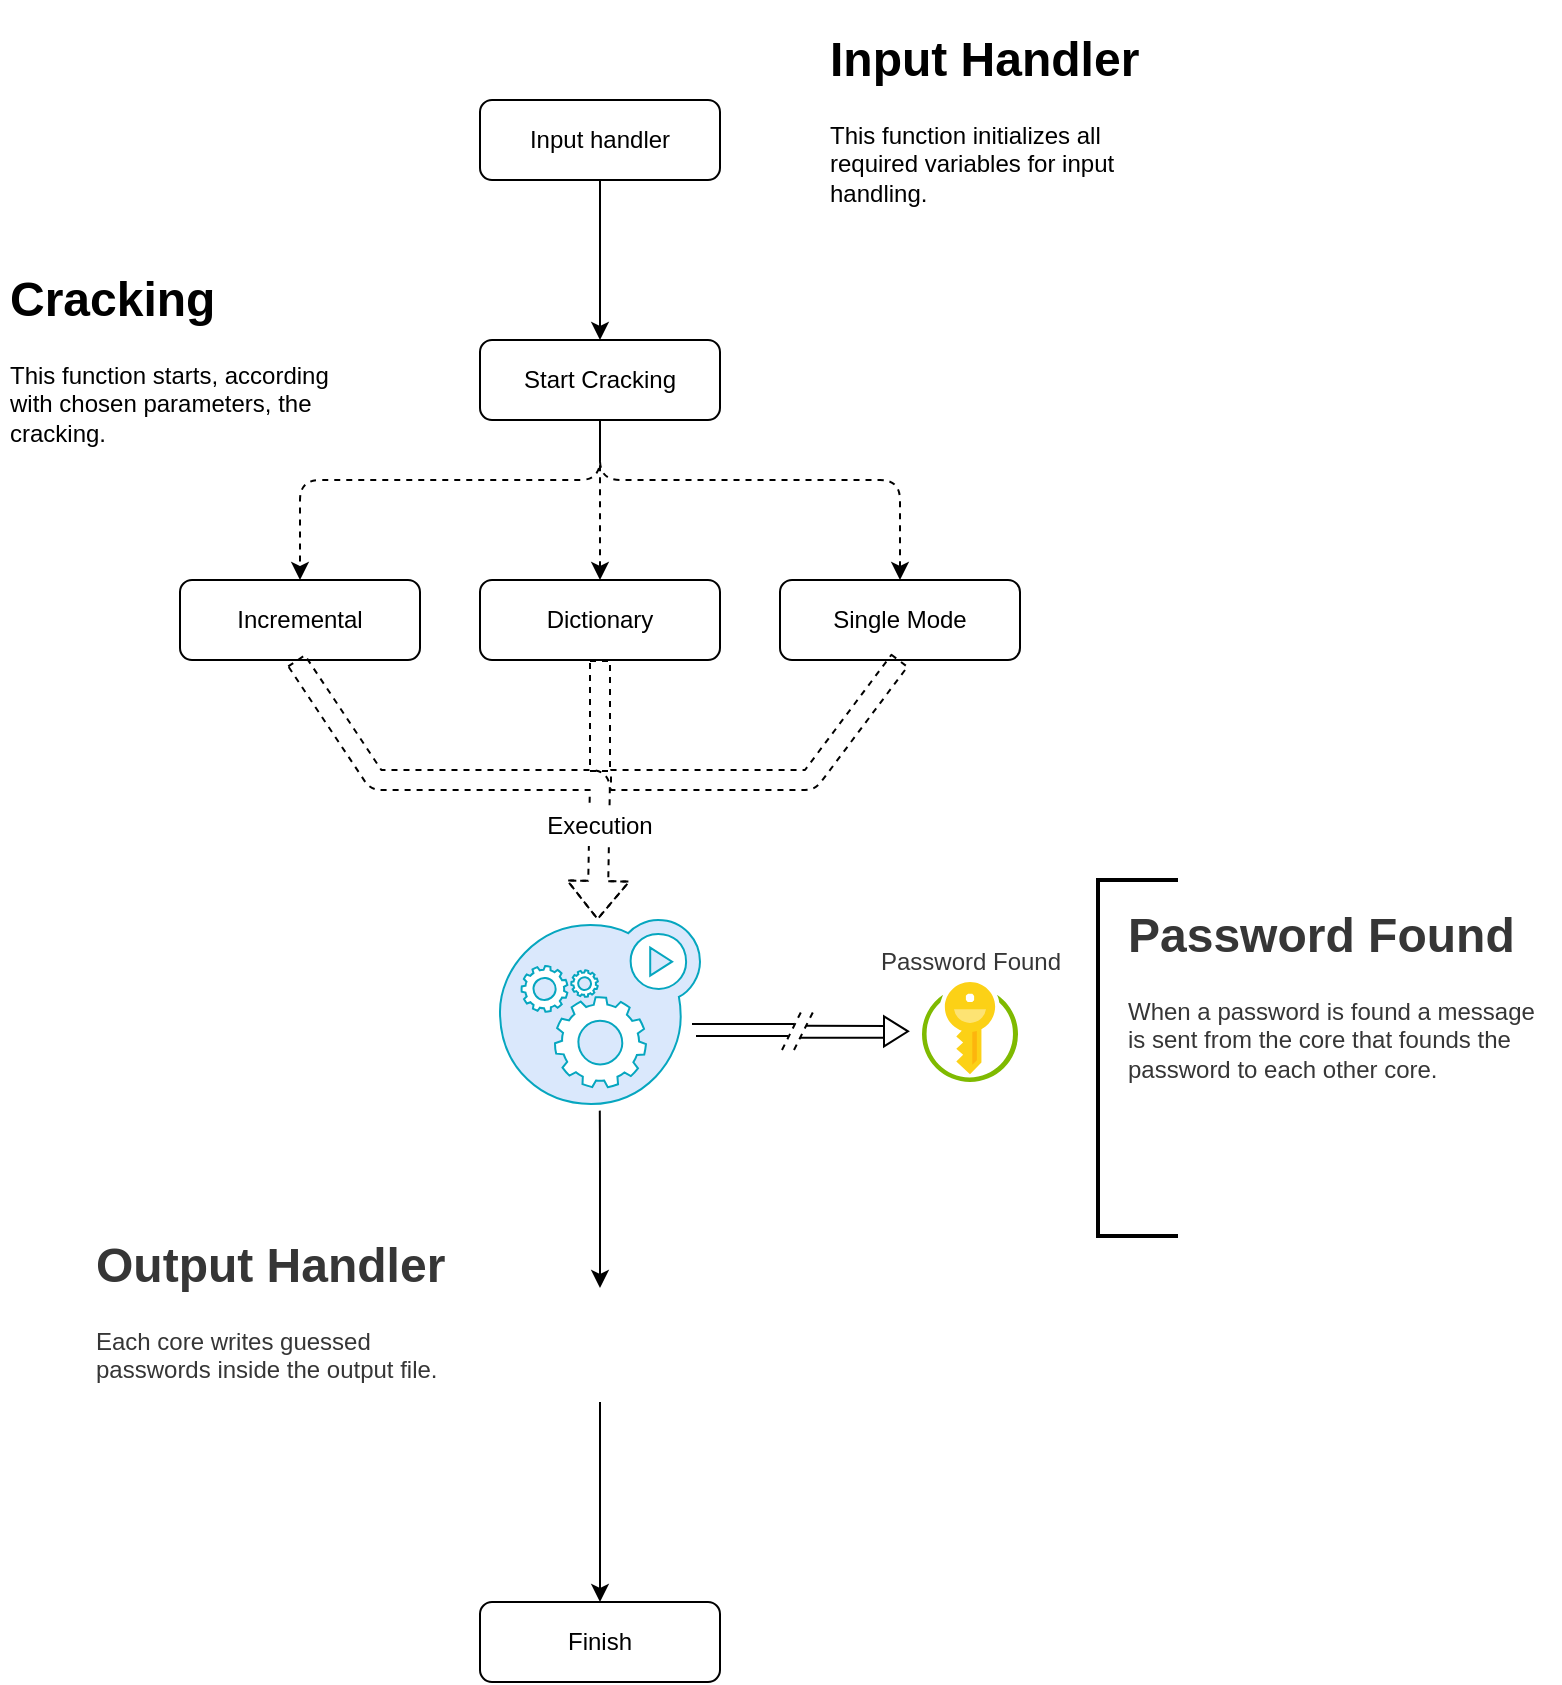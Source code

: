 <mxfile version="12.5.5" type="device"><diagram id="C5RBs43oDa-KdzZeNtuy" name="Page-1"><mxGraphModel dx="1240" dy="660" grid="0" gridSize="10" guides="1" tooltips="1" connect="1" arrows="1" fold="1" page="1" pageScale="1" pageWidth="827" pageHeight="1169" math="0" shadow="0"><root><mxCell id="WIyWlLk6GJQsqaUBKTNV-0"/><mxCell id="WIyWlLk6GJQsqaUBKTNV-1" parent="WIyWlLk6GJQsqaUBKTNV-0"/><mxCell id="0l32wVNtgGL1QZqe2w6N-3" value="" style="edgeStyle=orthogonalEdgeStyle;rounded=0;orthogonalLoop=1;jettySize=auto;html=1;" edge="1" parent="WIyWlLk6GJQsqaUBKTNV-1" source="WIyWlLk6GJQsqaUBKTNV-3" target="0l32wVNtgGL1QZqe2w6N-2"><mxGeometry relative="1" as="geometry"/></mxCell><mxCell id="WIyWlLk6GJQsqaUBKTNV-3" value="Input handler" style="rounded=1;whiteSpace=wrap;html=1;fontSize=12;glass=0;strokeWidth=1;shadow=0;" parent="WIyWlLk6GJQsqaUBKTNV-1" vertex="1"><mxGeometry x="263" y="69" width="120" height="40" as="geometry"/></mxCell><mxCell id="0l32wVNtgGL1QZqe2w6N-10" value="" style="edgeStyle=orthogonalEdgeStyle;rounded=1;comic=0;orthogonalLoop=1;jettySize=auto;html=1;shadow=0;strokeColor=#000000;dashed=1;" edge="1" parent="WIyWlLk6GJQsqaUBKTNV-1" source="0l32wVNtgGL1QZqe2w6N-2" target="0l32wVNtgGL1QZqe2w6N-9"><mxGeometry relative="1" as="geometry"><Array as="points"><mxPoint x="323" y="259"/><mxPoint x="173" y="259"/></Array></mxGeometry></mxCell><mxCell id="0l32wVNtgGL1QZqe2w6N-2" value="Start Cracking" style="rounded=1;whiteSpace=wrap;html=1;fontSize=12;glass=0;strokeWidth=1;shadow=0;" vertex="1" parent="WIyWlLk6GJQsqaUBKTNV-1"><mxGeometry x="263" y="189" width="120" height="40" as="geometry"/></mxCell><mxCell id="0l32wVNtgGL1QZqe2w6N-9" value="Incremental" style="rounded=1;whiteSpace=wrap;html=1;fontSize=12;glass=0;strokeWidth=1;shadow=0;" vertex="1" parent="WIyWlLk6GJQsqaUBKTNV-1"><mxGeometry x="113" y="309" width="120" height="40" as="geometry"/></mxCell><mxCell id="0l32wVNtgGL1QZqe2w6N-4" value="&lt;h1&gt;Input Handler&lt;/h1&gt;&lt;p&gt;This function initializes all required variables for input handling.&lt;/p&gt;" style="text;html=1;strokeColor=none;fillColor=none;spacing=5;spacingTop=-20;whiteSpace=wrap;overflow=hidden;rounded=0;" vertex="1" parent="WIyWlLk6GJQsqaUBKTNV-1"><mxGeometry x="433" y="29" width="190" height="120" as="geometry"/></mxCell><mxCell id="0l32wVNtgGL1QZqe2w6N-8" value="&lt;h1&gt;Cracking&lt;/h1&gt;&lt;p&gt;This function starts, according with chosen parameters, the cracking.&amp;nbsp;&lt;/p&gt;" style="text;html=1;strokeColor=none;fillColor=none;spacing=5;spacingTop=-20;whiteSpace=wrap;overflow=hidden;rounded=0;" vertex="1" parent="WIyWlLk6GJQsqaUBKTNV-1"><mxGeometry x="23" y="149" width="190" height="120" as="geometry"/></mxCell><mxCell id="0l32wVNtgGL1QZqe2w6N-13" style="edgeStyle=orthogonalEdgeStyle;rounded=1;comic=0;orthogonalLoop=1;jettySize=auto;html=1;exitX=0.5;exitY=0;exitDx=0;exitDy=0;entryX=0.5;entryY=1;entryDx=0;entryDy=0;shadow=0;strokeColor=#000000;endArrow=none;endFill=0;startArrow=classic;startFill=1;dashed=1;" edge="1" parent="WIyWlLk6GJQsqaUBKTNV-1" source="0l32wVNtgGL1QZqe2w6N-11" target="0l32wVNtgGL1QZqe2w6N-2"><mxGeometry relative="1" as="geometry"/></mxCell><mxCell id="0l32wVNtgGL1QZqe2w6N-11" value="Dictionary" style="rounded=1;whiteSpace=wrap;html=1;fontSize=12;glass=0;strokeWidth=1;shadow=0;" vertex="1" parent="WIyWlLk6GJQsqaUBKTNV-1"><mxGeometry x="263" y="309" width="120" height="40" as="geometry"/></mxCell><mxCell id="0l32wVNtgGL1QZqe2w6N-12" value="Single Mode" style="rounded=1;whiteSpace=wrap;html=1;fontSize=12;glass=0;strokeWidth=1;shadow=0;" vertex="1" parent="WIyWlLk6GJQsqaUBKTNV-1"><mxGeometry x="413" y="309" width="120" height="40" as="geometry"/></mxCell><mxCell id="0l32wVNtgGL1QZqe2w6N-14" style="edgeStyle=orthogonalEdgeStyle;rounded=1;comic=0;orthogonalLoop=1;jettySize=auto;html=1;exitX=0.5;exitY=0;exitDx=0;exitDy=0;entryX=0.5;entryY=1;entryDx=0;entryDy=0;shadow=0;strokeColor=#000000;endArrow=none;endFill=0;startArrow=classic;startFill=1;dashed=1;" edge="1" parent="WIyWlLk6GJQsqaUBKTNV-1" source="0l32wVNtgGL1QZqe2w6N-12" target="0l32wVNtgGL1QZqe2w6N-2"><mxGeometry relative="1" as="geometry"><mxPoint x="333" y="319" as="sourcePoint"/><mxPoint x="333" y="239" as="targetPoint"/><Array as="points"><mxPoint x="473" y="259"/><mxPoint x="323" y="259"/></Array></mxGeometry></mxCell><mxCell id="0l32wVNtgGL1QZqe2w6N-58" value="" style="edgeStyle=orthogonalEdgeStyle;rounded=1;comic=0;orthogonalLoop=1;jettySize=auto;html=1;shadow=0;startArrow=classic;startFill=1;endArrow=none;endFill=0;strokeColor=#000000;fontColor=#363636;exitX=0.5;exitY=0;exitDx=0;exitDy=0;entryX=0.499;entryY=1.036;entryDx=0;entryDy=0;entryPerimeter=0;" edge="1" parent="WIyWlLk6GJQsqaUBKTNV-1" source="0l32wVNtgGL1QZqe2w6N-53" target="0l32wVNtgGL1QZqe2w6N-18"><mxGeometry relative="1" as="geometry"><mxPoint x="323" y="626" as="sourcePoint"/><mxPoint x="247" y="597" as="targetPoint"/><Array as="points"><mxPoint x="323" y="593"/><mxPoint x="323" y="593"/></Array></mxGeometry></mxCell><mxCell id="0l32wVNtgGL1QZqe2w6N-18" value="" style="html=1;aspect=fixed;shadow=0;align=center;verticalAlign=top;shape=mxgraph.gcp2.gear_load;fillColor=#dae8fc;strokeColor=#06A6BF;" vertex="1" parent="WIyWlLk6GJQsqaUBKTNV-1"><mxGeometry x="273" y="479" width="100" height="92" as="geometry"/></mxCell><mxCell id="0l32wVNtgGL1QZqe2w6N-20" value="" style="strokeWidth=2;html=1;shape=mxgraph.flowchart.annotation_1;align=left;pointerEvents=1;fillColor=none;" vertex="1" parent="WIyWlLk6GJQsqaUBKTNV-1"><mxGeometry x="572" y="459" width="40" height="178" as="geometry"/></mxCell><mxCell id="0l32wVNtgGL1QZqe2w6N-21" value="" style="shape=flexArrow;endArrow=classic;html=1;shadow=0;dashed=1;strokeColor=#000000;" edge="1" parent="WIyWlLk6GJQsqaUBKTNV-1"><mxGeometry width="50" height="50" relative="1" as="geometry"><mxPoint x="171" y="349" as="sourcePoint"/><mxPoint x="321.793" y="479" as="targetPoint"/><Array as="points"><mxPoint x="211" y="409"/><mxPoint x="323" y="409"/></Array></mxGeometry></mxCell><mxCell id="0l32wVNtgGL1QZqe2w6N-22" value="" style="shape=flexArrow;endArrow=none;html=1;shadow=0;dashed=1;strokeColor=#000000;endFill=0;exitX=0.5;exitY=1;exitDx=0;exitDy=0;" edge="1" parent="WIyWlLk6GJQsqaUBKTNV-1" source="0l32wVNtgGL1QZqe2w6N-11"><mxGeometry width="50" height="50" relative="1" as="geometry"><mxPoint x="323" y="369" as="sourcePoint"/><mxPoint x="323" y="405" as="targetPoint"/><Array as="points"/></mxGeometry></mxCell><mxCell id="0l32wVNtgGL1QZqe2w6N-27" value="" style="shape=flexArrow;endArrow=none;html=1;shadow=0;dashed=1;strokeColor=#000000;exitX=0.5;exitY=1;exitDx=0;exitDy=0;endFill=0;" edge="1" parent="WIyWlLk6GJQsqaUBKTNV-1" source="0l32wVNtgGL1QZqe2w6N-12"><mxGeometry width="50" height="50" relative="1" as="geometry"><mxPoint x="468.0" y="349" as="sourcePoint"/><mxPoint x="328" y="409" as="targetPoint"/><Array as="points"><mxPoint x="428" y="409"/><mxPoint x="358" y="409"/><mxPoint x="328" y="409"/></Array></mxGeometry></mxCell><mxCell id="0l32wVNtgGL1QZqe2w6N-28" value="Execution" style="text;html=1;strokeColor=none;fillColor=#ffffff;align=center;verticalAlign=middle;whiteSpace=wrap;rounded=0;" vertex="1" parent="WIyWlLk6GJQsqaUBKTNV-1"><mxGeometry x="303" y="422" width="40" height="20" as="geometry"/></mxCell><mxCell id="0l32wVNtgGL1QZqe2w6N-36" value="Password Found" style="text;html=1;align=center;verticalAlign=middle;resizable=0;points=[];autosize=1;rounded=0;shadow=0;comic=0;glass=0;fontColor=#363636;" vertex="1" parent="WIyWlLk6GJQsqaUBKTNV-1"><mxGeometry x="453" y="490" width="110" height="20" as="geometry"/></mxCell><mxCell id="0l32wVNtgGL1QZqe2w6N-42" value="" style="aspect=fixed;html=1;points=[];align=center;image;fontSize=12;image=img/lib/mscae/Key_Vaults.svg;rounded=0;shadow=0;glass=0;comic=0;strokeColor=#06A6BF;fillColor=#ffffff;" vertex="1" parent="WIyWlLk6GJQsqaUBKTNV-1"><mxGeometry x="484" y="510" width="48" height="50" as="geometry"/></mxCell><mxCell id="0l32wVNtgGL1QZqe2w6N-44" value="" style="endArrow=none;html=1;shadow=0;dashed=1;strokeColor=#000000;fontColor=#363636;" edge="1" parent="WIyWlLk6GJQsqaUBKTNV-1"><mxGeometry width="50" height="50" relative="1" as="geometry"><mxPoint x="414" y="544" as="sourcePoint"/><mxPoint x="424" y="524" as="targetPoint"/></mxGeometry></mxCell><mxCell id="0l32wVNtgGL1QZqe2w6N-45" value="" style="endArrow=none;html=1;shadow=0;strokeColor=#000000;fontColor=#363636;" edge="1" parent="WIyWlLk6GJQsqaUBKTNV-1"><mxGeometry width="50" height="50" relative="1" as="geometry"><mxPoint x="369" y="531" as="sourcePoint"/><mxPoint x="420" y="531" as="targetPoint"/></mxGeometry></mxCell><mxCell id="0l32wVNtgGL1QZqe2w6N-46" value="" style="endArrow=none;html=1;shadow=0;strokeColor=#000000;fontColor=#363636;" edge="1" parent="WIyWlLk6GJQsqaUBKTNV-1"><mxGeometry width="50" height="50" relative="1" as="geometry"><mxPoint x="371" y="537" as="sourcePoint"/><mxPoint x="417" y="537" as="targetPoint"/></mxGeometry></mxCell><mxCell id="0l32wVNtgGL1QZqe2w6N-47" value="" style="endArrow=none;html=1;shadow=0;dashed=1;strokeColor=#000000;fontColor=#363636;" edge="1" parent="WIyWlLk6GJQsqaUBKTNV-1"><mxGeometry width="50" height="50" relative="1" as="geometry"><mxPoint x="420" y="544" as="sourcePoint"/><mxPoint x="430" y="524" as="targetPoint"/></mxGeometry></mxCell><mxCell id="0l32wVNtgGL1QZqe2w6N-48" value="" style="endArrow=none;html=1;shadow=0;strokeColor=#000000;fontColor=#363636;" edge="1" parent="WIyWlLk6GJQsqaUBKTNV-1"><mxGeometry width="50" height="50" relative="1" as="geometry"><mxPoint x="426" y="531.83" as="sourcePoint"/><mxPoint x="468" y="532" as="targetPoint"/></mxGeometry></mxCell><mxCell id="0l32wVNtgGL1QZqe2w6N-49" value="" style="endArrow=none;html=1;shadow=0;strokeColor=#000000;fontColor=#363636;" edge="1" parent="WIyWlLk6GJQsqaUBKTNV-1"><mxGeometry width="50" height="50" relative="1" as="geometry"><mxPoint x="423" y="537.83" as="sourcePoint"/><mxPoint x="469" y="537.83" as="targetPoint"/></mxGeometry></mxCell><mxCell id="0l32wVNtgGL1QZqe2w6N-50" value="" style="triangle;whiteSpace=wrap;html=1;rounded=0;shadow=0;glass=0;comic=0;strokeColor=#000000;fillColor=#ffffff;fontColor=#363636;" vertex="1" parent="WIyWlLk6GJQsqaUBKTNV-1"><mxGeometry x="465" y="527.17" width="12" height="15" as="geometry"/></mxCell><mxCell id="0l32wVNtgGL1QZqe2w6N-51" value="&lt;h1&gt;Password Found&lt;/h1&gt;&lt;p&gt;When a password is found a message is sent from the core that founds the password to each other core.&lt;/p&gt;" style="text;html=1;strokeColor=none;fillColor=none;spacing=5;spacingTop=-20;whiteSpace=wrap;overflow=hidden;rounded=0;shadow=0;glass=0;comic=0;fontColor=#363636;" vertex="1" parent="WIyWlLk6GJQsqaUBKTNV-1"><mxGeometry x="582" y="467" width="221" height="120" as="geometry"/></mxCell><mxCell id="0l32wVNtgGL1QZqe2w6N-63" style="edgeStyle=orthogonalEdgeStyle;rounded=1;comic=0;orthogonalLoop=1;jettySize=auto;html=1;exitX=0.5;exitY=1;exitDx=0;exitDy=0;entryX=0.5;entryY=0;entryDx=0;entryDy=0;shadow=0;startArrow=none;startFill=0;endArrow=classic;endFill=1;strokeColor=#000000;fontColor=#363636;" edge="1" parent="WIyWlLk6GJQsqaUBKTNV-1" source="0l32wVNtgGL1QZqe2w6N-53" target="0l32wVNtgGL1QZqe2w6N-62"><mxGeometry relative="1" as="geometry"/></mxCell><mxCell id="0l32wVNtgGL1QZqe2w6N-53" value="" style="shape=image;html=1;verticalAlign=top;verticalLabelPosition=bottom;labelBackgroundColor=#ffffff;imageAspect=0;aspect=fixed;image=https://cdn4.iconfinder.com/data/icons/small-n-flat/24/file-empty-128.png;rounded=0;shadow=0;glass=0;comic=0;strokeColor=#000000;fillColor=#ffffff;fontColor=#363636;" vertex="1" parent="WIyWlLk6GJQsqaUBKTNV-1"><mxGeometry x="294.5" y="663" width="57" height="57" as="geometry"/></mxCell><mxCell id="0l32wVNtgGL1QZqe2w6N-54" value="&lt;h1&gt;Output Handler&lt;/h1&gt;&lt;p&gt;Each core writes guessed passwords inside the output file.&lt;/p&gt;" style="text;html=1;strokeColor=none;fillColor=none;spacing=5;spacingTop=-20;whiteSpace=wrap;overflow=hidden;rounded=0;shadow=0;glass=0;comic=0;fontColor=#363636;" vertex="1" parent="WIyWlLk6GJQsqaUBKTNV-1"><mxGeometry x="66" y="631.5" width="190" height="120" as="geometry"/></mxCell><mxCell id="0l32wVNtgGL1QZqe2w6N-60" value="" style="shape=image;html=1;verticalAlign=top;verticalLabelPosition=bottom;labelBackgroundColor=#ffffff;imageAspect=0;aspect=fixed;image=https://cdn2.iconfinder.com/data/icons/perqui/48/cmd.png;rounded=0;shadow=0;glass=0;comic=0;strokeColor=#000000;fillColor=#ffffff;fontColor=#363636;" vertex="1" parent="WIyWlLk6GJQsqaUBKTNV-1"><mxGeometry x="589" y="573" width="48" height="48" as="geometry"/></mxCell><mxCell id="0l32wVNtgGL1QZqe2w6N-62" value="Finish" style="rounded=1;whiteSpace=wrap;html=1;fontSize=12;glass=0;strokeWidth=1;shadow=0;" vertex="1" parent="WIyWlLk6GJQsqaUBKTNV-1"><mxGeometry x="263" y="820" width="120" height="40" as="geometry"/></mxCell></root></mxGraphModel></diagram></mxfile>